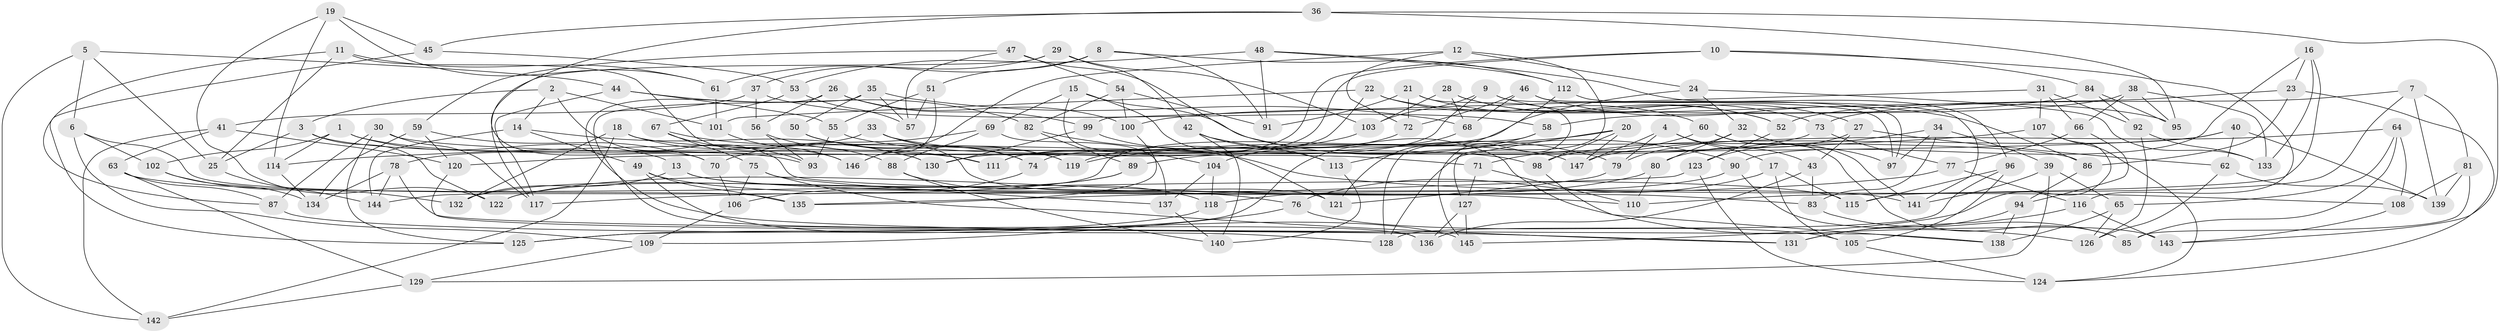 // Generated by graph-tools (version 1.1) at 2025/56/03/09/25 04:56:15]
// undirected, 147 vertices, 294 edges
graph export_dot {
graph [start="1"]
  node [color=gray90,style=filled];
  1;
  2;
  3;
  4;
  5;
  6;
  7;
  8;
  9;
  10;
  11;
  12;
  13;
  14;
  15;
  16;
  17;
  18;
  19;
  20;
  21;
  22;
  23;
  24;
  25;
  26;
  27;
  28;
  29;
  30;
  31;
  32;
  33;
  34;
  35;
  36;
  37;
  38;
  39;
  40;
  41;
  42;
  43;
  44;
  45;
  46;
  47;
  48;
  49;
  50;
  51;
  52;
  53;
  54;
  55;
  56;
  57;
  58;
  59;
  60;
  61;
  62;
  63;
  64;
  65;
  66;
  67;
  68;
  69;
  70;
  71;
  72;
  73;
  74;
  75;
  76;
  77;
  78;
  79;
  80;
  81;
  82;
  83;
  84;
  85;
  86;
  87;
  88;
  89;
  90;
  91;
  92;
  93;
  94;
  95;
  96;
  97;
  98;
  99;
  100;
  101;
  102;
  103;
  104;
  105;
  106;
  107;
  108;
  109;
  110;
  111;
  112;
  113;
  114;
  115;
  116;
  117;
  118;
  119;
  120;
  121;
  122;
  123;
  124;
  125;
  126;
  127;
  128;
  129;
  130;
  131;
  132;
  133;
  134;
  135;
  136;
  137;
  138;
  139;
  140;
  141;
  142;
  143;
  144;
  145;
  146;
  147;
  1 -- 111;
  1 -- 114;
  1 -- 13;
  1 -- 102;
  2 -- 3;
  2 -- 101;
  2 -- 14;
  2 -- 110;
  3 -- 25;
  3 -- 122;
  3 -- 93;
  4 -- 17;
  4 -- 43;
  4 -- 147;
  4 -- 79;
  5 -- 142;
  5 -- 6;
  5 -- 25;
  5 -- 44;
  6 -- 102;
  6 -- 109;
  6 -- 135;
  7 -- 81;
  7 -- 115;
  7 -- 139;
  7 -- 73;
  8 -- 61;
  8 -- 51;
  8 -- 91;
  8 -- 112;
  9 -- 111;
  9 -- 27;
  9 -- 97;
  9 -- 103;
  10 -- 84;
  10 -- 111;
  10 -- 130;
  10 -- 116;
  11 -- 87;
  11 -- 25;
  11 -- 61;
  11 -- 146;
  12 -- 146;
  12 -- 127;
  12 -- 72;
  12 -- 24;
  13 -- 83;
  13 -- 141;
  13 -- 132;
  14 -- 49;
  14 -- 130;
  14 -- 144;
  15 -- 104;
  15 -- 69;
  15 -- 90;
  15 -- 121;
  16 -- 133;
  16 -- 90;
  16 -- 23;
  16 -- 110;
  17 -- 115;
  17 -- 76;
  17 -- 105;
  18 -- 142;
  18 -- 88;
  18 -- 86;
  18 -- 132;
  19 -- 45;
  19 -- 122;
  19 -- 61;
  19 -- 114;
  20 -- 128;
  20 -- 147;
  20 -- 119;
  20 -- 98;
  21 -- 145;
  21 -- 52;
  21 -- 91;
  21 -- 72;
  22 -- 101;
  22 -- 60;
  22 -- 95;
  22 -- 74;
  23 -- 52;
  23 -- 86;
  23 -- 124;
  24 -- 32;
  24 -- 133;
  24 -- 144;
  25 -- 144;
  26 -- 99;
  26 -- 100;
  26 -- 131;
  26 -- 56;
  27 -- 80;
  27 -- 62;
  27 -- 43;
  28 -- 73;
  28 -- 52;
  28 -- 103;
  28 -- 68;
  29 -- 42;
  29 -- 117;
  29 -- 103;
  29 -- 37;
  30 -- 87;
  30 -- 125;
  30 -- 117;
  30 -- 71;
  31 -- 99;
  31 -- 107;
  31 -- 92;
  31 -- 66;
  32 -- 97;
  32 -- 80;
  32 -- 79;
  33 -- 78;
  33 -- 119;
  33 -- 147;
  33 -- 74;
  34 -- 97;
  34 -- 83;
  34 -- 39;
  34 -- 123;
  35 -- 136;
  35 -- 50;
  35 -- 68;
  35 -- 57;
  36 -- 70;
  36 -- 143;
  36 -- 95;
  36 -- 45;
  37 -- 41;
  37 -- 58;
  37 -- 56;
  38 -- 66;
  38 -- 95;
  38 -- 133;
  38 -- 58;
  39 -- 65;
  39 -- 141;
  39 -- 129;
  40 -- 62;
  40 -- 98;
  40 -- 120;
  40 -- 139;
  41 -- 120;
  41 -- 63;
  41 -- 142;
  42 -- 79;
  42 -- 113;
  42 -- 140;
  43 -- 136;
  43 -- 83;
  44 -- 55;
  44 -- 117;
  44 -- 82;
  45 -- 53;
  45 -- 125;
  46 -- 86;
  46 -- 97;
  46 -- 68;
  46 -- 72;
  47 -- 57;
  47 -- 126;
  47 -- 54;
  47 -- 59;
  48 -- 112;
  48 -- 53;
  48 -- 91;
  48 -- 96;
  49 -- 135;
  49 -- 145;
  49 -- 76;
  50 -- 121;
  50 -- 74;
  50 -- 119;
  51 -- 146;
  51 -- 55;
  51 -- 57;
  52 -- 123;
  53 -- 67;
  53 -- 57;
  54 -- 82;
  54 -- 91;
  54 -- 100;
  55 -- 98;
  55 -- 93;
  56 -- 93;
  56 -- 111;
  58 -- 113;
  58 -- 128;
  59 -- 120;
  59 -- 134;
  59 -- 70;
  60 -- 85;
  60 -- 71;
  60 -- 141;
  61 -- 101;
  62 -- 139;
  62 -- 126;
  63 -- 115;
  63 -- 129;
  63 -- 87;
  64 -- 147;
  64 -- 65;
  64 -- 85;
  64 -- 108;
  65 -- 138;
  65 -- 126;
  66 -- 94;
  66 -- 77;
  67 -- 130;
  67 -- 75;
  67 -- 93;
  68 -- 125;
  69 -- 70;
  69 -- 137;
  69 -- 88;
  70 -- 106;
  71 -- 127;
  71 -- 110;
  72 -- 104;
  73 -- 77;
  73 -- 89;
  74 -- 106;
  75 -- 131;
  75 -- 106;
  75 -- 137;
  76 -- 105;
  76 -- 109;
  77 -- 117;
  77 -- 116;
  78 -- 138;
  78 -- 144;
  78 -- 134;
  79 -- 121;
  80 -- 122;
  80 -- 110;
  81 -- 85;
  81 -- 139;
  81 -- 108;
  82 -- 89;
  82 -- 108;
  83 -- 85;
  84 -- 92;
  84 -- 95;
  84 -- 100;
  86 -- 94;
  87 -- 128;
  88 -- 118;
  88 -- 140;
  89 -- 122;
  89 -- 132;
  90 -- 143;
  90 -- 118;
  92 -- 133;
  92 -- 126;
  94 -- 138;
  94 -- 131;
  96 -- 115;
  96 -- 105;
  96 -- 128;
  98 -- 138;
  99 -- 130;
  99 -- 113;
  100 -- 135;
  101 -- 146;
  102 -- 132;
  102 -- 134;
  103 -- 119;
  104 -- 118;
  104 -- 137;
  105 -- 124;
  106 -- 109;
  107 -- 124;
  107 -- 145;
  107 -- 114;
  108 -- 143;
  109 -- 129;
  112 -- 121;
  112 -- 141;
  113 -- 140;
  114 -- 134;
  116 -- 131;
  116 -- 143;
  118 -- 125;
  120 -- 136;
  123 -- 135;
  123 -- 124;
  127 -- 136;
  127 -- 145;
  129 -- 142;
  137 -- 140;
}
